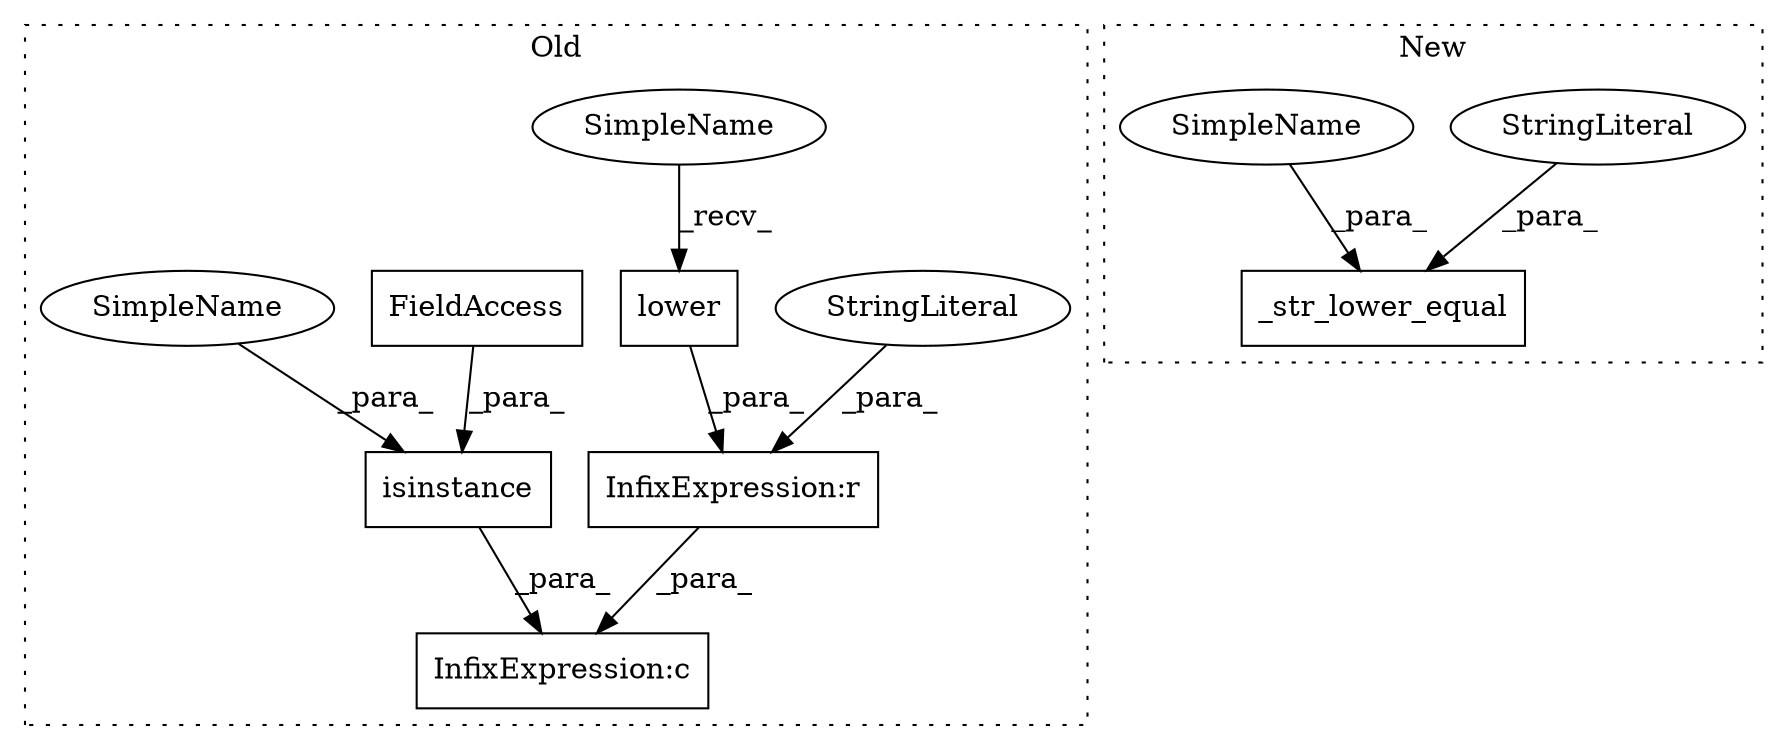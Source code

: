 digraph G {
subgraph cluster0 {
1 [label="isinstance" a="32" s="24762,24792" l="11,1" shape="box"];
3 [label="InfixExpression:c" a="27" s="24793" l="4" shape="box"];
4 [label="lower" a="32" s="24801" l="7" shape="box"];
5 [label="InfixExpression:r" a="27" s="24808" l="4" shape="box"];
6 [label="FieldAccess" a="22" s="24776" l="16" shape="box"];
7 [label="StringLiteral" a="45" s="24812" l="6" shape="ellipse"];
9 [label="SimpleName" a="42" s="24798" l="2" shape="ellipse"];
10 [label="SimpleName" a="42" s="24773" l="2" shape="ellipse"];
label = "Old";
style="dotted";
}
subgraph cluster1 {
2 [label="_str_lower_equal" a="32" s="24408,24434" l="17,1" shape="box"];
8 [label="StringLiteral" a="45" s="24428" l="6" shape="ellipse"];
11 [label="SimpleName" a="42" s="24425" l="2" shape="ellipse"];
label = "New";
style="dotted";
}
1 -> 3 [label="_para_"];
4 -> 5 [label="_para_"];
5 -> 3 [label="_para_"];
6 -> 1 [label="_para_"];
7 -> 5 [label="_para_"];
8 -> 2 [label="_para_"];
9 -> 4 [label="_recv_"];
10 -> 1 [label="_para_"];
11 -> 2 [label="_para_"];
}